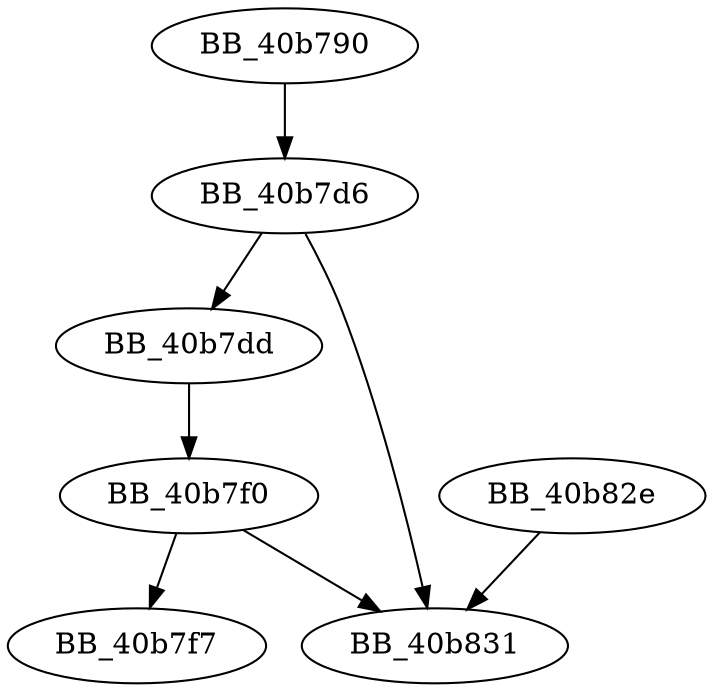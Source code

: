 DiGraph __IsNonwritableInCurrentImage{
BB_40b790->BB_40b7d6
BB_40b7d6->BB_40b7dd
BB_40b7d6->BB_40b831
BB_40b7dd->BB_40b7f0
BB_40b7f0->BB_40b7f7
BB_40b7f0->BB_40b831
BB_40b82e->BB_40b831
}
